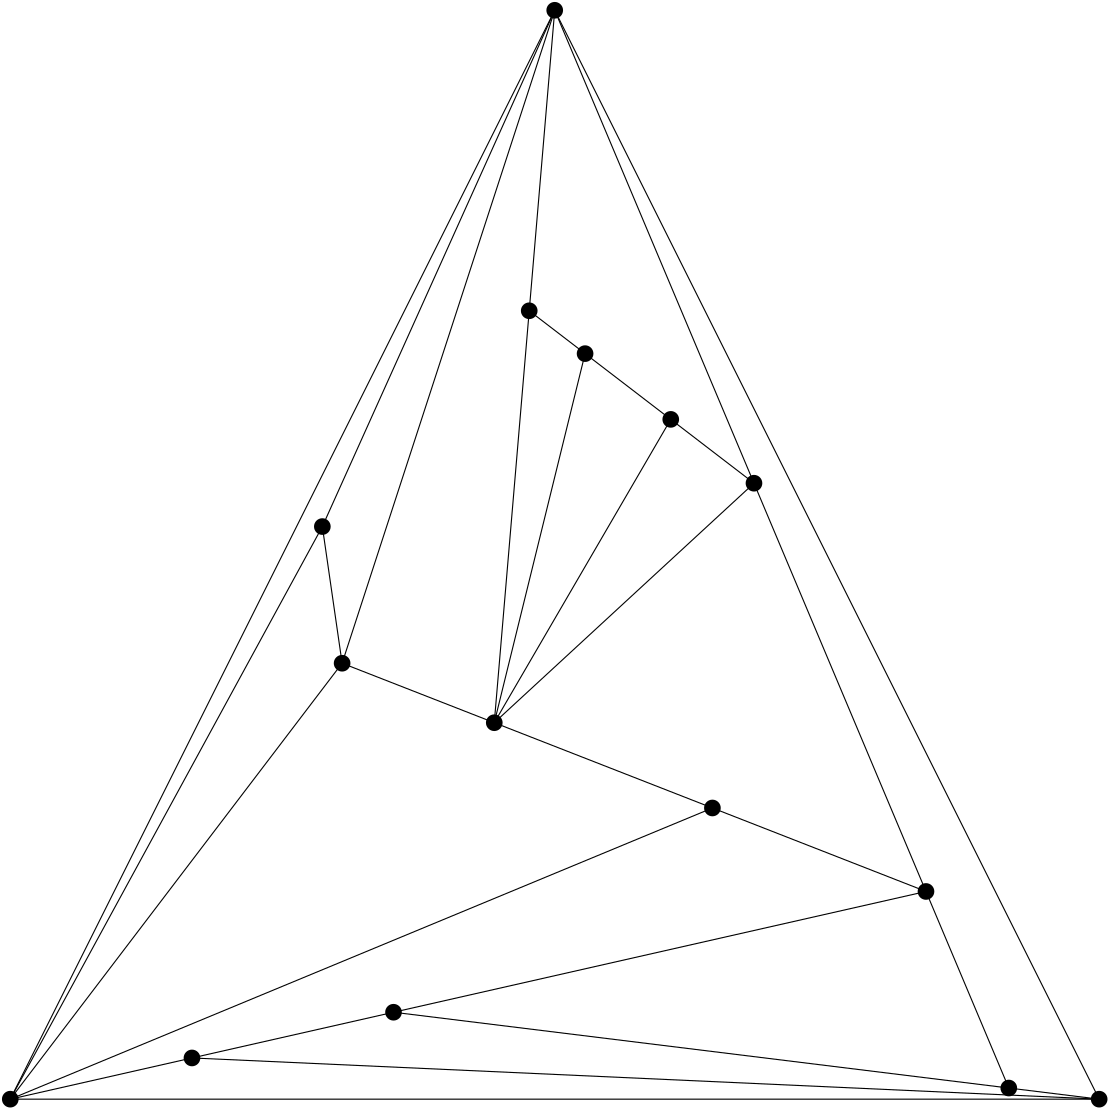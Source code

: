 <?xml version="1.0"?>
			<!DOCTYPE ipe SYSTEM "ipe.dtd">
			<ipe version="70005" creator="Ipe 7.1.4">
			<info created="D:20150825115823" modified="D:20150825115852"/>
					<ipestyle name="basic">
		<symbol name="arrow/arc(spx)">
		<path stroke="sym-stroke" fill="sym-stroke" pen="sym-pen">
		0 0 m
		-1 0.333 l
		-1 -0.333 l
		h
		</path>
		</symbol>
		<symbol name="arrow/farc(spx)">
		<path stroke="sym-stroke" fill="white" pen="sym-pen">
		0 0 m
		-1 0.333 l
		-1 -0.333 l
		h
		</path>
		</symbol>
		<symbol name="mark/circle(sx)" transformations="translations">
		<path fill="sym-stroke">
		0.6 0 0 0.6 0 0 e
		0.4 0 0 0.4 0 0 e
		</path>
		</symbol>
		<symbol name="mark/disk(sx)" transformations="translations">
		<path fill="sym-stroke">
		0.6 0 0 0.6 0 0 e
		</path>
		</symbol>
		<symbol name="mark/fdisk(sfx)" transformations="translations">
		<group>
		<path fill="sym-fill">
		0.5 0 0 0.5 0 0 e
		</path>
		<path fill="sym-stroke" fillrule="eofill">
		0.6 0 0 0.6 0 0 e
		0.4 0 0 0.4 0 0 e
		</path>
		</group>
		</symbol>
		<symbol name="mark/box(sx)" transformations="translations">
		<path fill="sym-stroke" fillrule="eofill">
		-0.6 -0.6 m
		0.6 -0.6 l
		0.6 0.6 l
		-0.6 0.6 l
		h
		-0.4 -0.4 m
		0.4 -0.4 l
		0.4 0.4 l
		-0.4 0.4 l
		h
		</path>
		</symbol>
		<symbol name="mark/square(sx)" transformations="translations">
		<path fill="sym-stroke">
		-0.6 -0.6 m
		0.6 -0.6 l
		0.6 0.6 l
		-0.6 0.6 l
		h
		</path>
		</symbol>
		<symbol name="mark/fsquare(sfx)" transformations="translations">
		<group>
		<path fill="sym-fill">
		-0.5 -0.5 m
		0.5 -0.5 l
		0.5 0.5 l
		-0.5 0.5 l
		h
		</path>
		<path fill="sym-stroke" fillrule="eofill">
		-0.6 -0.6 m
		0.6 -0.6 l
		0.6 0.6 l
		-0.6 0.6 l
		h
		-0.4 -0.4 m
		0.4 -0.4 l
		0.4 0.4 l
		-0.4 0.4 l
		h
		</path>
		</group>
		</symbol>
		<symbol name="mark/cross(sx)" transformations="translations">
		<group>
		<path fill="sym-stroke">
		-0.43 -0.57 m
		0.57 0.43 l
		0.43 0.57 l
		-0.57 -0.43 l
		h
		</path>
		<path fill="sym-stroke">
		-0.43 0.57 m
		0.57 -0.43 l
		0.43 -0.57 l
		-0.57 0.43 l
		h
		</path>
		</group>
		</symbol>
		<symbol name="arrow/fnormal(spx)">
		<path stroke="sym-stroke" fill="white" pen="sym-pen">
		0 0 m
		-1 0.333 l
		-1 -0.333 l
		h
		</path>
		</symbol>
		<symbol name="arrow/pointed(spx)">
		<path stroke="sym-stroke" fill="sym-stroke" pen="sym-pen">
		0 0 m
		-1 0.333 l
		-0.8 0 l
		-1 -0.333 l
		h
		</path>
		</symbol>
		<symbol name="arrow/fpointed(spx)">
		<path stroke="sym-stroke" fill="white" pen="sym-pen">
		0 0 m
		-1 0.333 l
		-0.8 0 l
		-1 -0.333 l
		h
		</path>
		</symbol>
		<symbol name="arrow/linear(spx)">
		<path stroke="sym-stroke" pen="sym-pen">
		-1 0.333 m
		0 0 l
		-1 -0.333 l
		</path>
		</symbol>
		<symbol name="arrow/fdouble(spx)">
		<path stroke="sym-stroke" fill="white" pen="sym-pen">
		0 0 m
		-1 0.333 l
		-1 -0.333 l
		h
		-1 0 m
		-2 0.333 l
		-2 -0.333 l
		h
		</path>
		</symbol>
		<symbol name="arrow/double(spx)">
		<path stroke="sym-stroke" fill="sym-stroke" pen="sym-pen">
		0 0 m
		-1 0.333 l
		-1 -0.333 l
		h
		-1 0 m
		-2 0.333 l
		-2 -0.333 l
		h
		</path>
		</symbol>
		<pen name="heavier" value="0.8"/>
		<pen name="fat" value="1.2"/>
		<pen name="ultrafat" value="2"/>
		<symbolsize name="large" value="5"/>
		<symbolsize name="small" value="2"/>
		<symbolsize name="tiny" value="1.1"/>
		<arrowsize name="large" value="10"/>
		<arrowsize name="small" value="5"/>
		<arrowsize name="tiny" value="3"/>
		<color name="red" value="1 0 0"/>
		<color name="green" value="0 1 0"/>
		<color name="blue" value="0 0 1"/>
		<color name="yellow" value="1 1 0"/>
		<color name="orange" value="1 0.647 0"/>
		<color name="gold" value="1 0.843 0"/>
		<color name="purple" value="0.627 0.125 0.941"/>
		<color name="gray" value="0.745"/>
		<color name="brown" value="0.647 0.165 0.165"/>
		<color name="navy" value="0 0 0.502"/>
		<color name="pink" value="1 0.753 0.796"/>
		<color name="seagreen" value="0.18 0.545 0.341"/>
		<color name="turquoise" value="0.251 0.878 0.816"/>
		<color name="violet" value="0.933 0.51 0.933"/>
		<color name="darkblue" value="0 0 0.545"/>
		<color name="darkcyan" value="0 0.545 0.545"/>
		<color name="darkgray" value="0.663"/>
		<color name="darkgreen" value="0 0.392 0"/>
		<color name="darkmagenta" value="0.545 0 0.545"/>
		<color name="darkorange" value="1 0.549 0"/>
		<color name="darkred" value="0.545 0 0"/>
		<color name="lightblue" value="0.678 0.847 0.902"/>
		<color name="lightcyan" value="0.878 1 1"/>
		<color name="lightgray" value="0.827"/>
		<color name="lightgreen" value="0.565 0.933 0.565"/>
		<color name="lightyellow" value="1 1 0.878"/>
		<dashstyle name="dashed" value="[4] 0"/>
		<dashstyle name="dotted" value="[1 3] 0"/>
		<dashstyle name="dash dotted" value="[4 2 1 2] 0"/>
		<dashstyle name="dash dot dotted" value="[4 2 1 2 1 2] 0"/>
		<textsize name="large" value="\large"/>
		<textsize name="Large" value="\Large"/>
		<textsize name="LARGE" value="\LARGE"/>
		<textsize name="huge" value="\huge"/>
		<textsize name="Huge" value="\Huge"/>
		<textsize name="small" value="\small"/>
		<textsize name="footnote" value="\footnotesize"/>
		<textsize name="tiny" value="\tiny"/>
		<textstyle name="center" begin="\begin{center}" end="\end{center}"/>
		<textstyle name="itemize" begin="\begin{itemize}" end="\end{itemize}"/>
		<textstyle name="item" begin="\begin{itemize}\item{}" end="\end{itemize}"/>
		<gridsize name="4 pts" value="4"/>
		<gridsize name="8 pts (~3 mm)" value="8"/>
		<gridsize name="16 pts (~6 mm)" value="16"/>
		<gridsize name="32 pts (~12 mm)" value="32"/>
		<gridsize name="10 pts (~3.5 mm)" value="10"/>
		<gridsize name="20 pts (~7 mm)" value="20"/>
		<gridsize name="14 pts (~5 mm)" value="14"/>
		<gridsize name="28 pts (~10 mm)" value="28"/>
		<gridsize name="56 pts (~20 mm)" value="56"/>
		<anglesize name="90 deg" value="90"/>
		<anglesize name="60 deg" value="60"/>
		<anglesize name="45 deg" value="45"/>
		<anglesize name="30 deg" value="30"/>
		<anglesize name="22.5 deg" value="22.5"/>
		<tiling name="falling" angle="-60" step="4" width="1"/>
		<tiling name="rising" angle="30" step="4" width="1"/>
		</ipestyle>
<page>
			<layer name="alpha"/>
			<layer name="beta"/>
			<view layers="alpha beta" active="alpha"/>
<path layer="beta" stroke="black">
429.653458541381 174.771467789754 m
352.767822713400 204.825473239125 l
</path>
<path layer="beta" stroke="black">
429.653458541381 174.771467789754 m
459.467417621138 104.007578987583 l
</path>
<path layer="beta" stroke="black">
429.653458541381 174.771467789754 m
367.731521836081 321.744133570469 l
</path>
<path layer="beta" stroke="black">
429.653458541381 174.771467789754 m
237.967041002995 131.293462559287 l
</path>
<path layer="beta" stroke="black">
286.820944395219 383.821142751660 m
274.237678873025 235.522304259669 l
</path>
<path layer="beta" stroke="black">
286.820944395219 383.821142751660 m
296.000000000006 492.000000000000 l
</path>
<path layer="beta" stroke="black">
286.820944395219 383.821142751660 m
306.930784607435 368.392273313688 l
</path>
<path layer="beta" stroke="black">
274.237678873025 235.522304259669 m
352.767822713400 204.825473239125 l
</path>
<path layer="beta" stroke="black">
274.237678873025 235.522304259669 m
367.731521836081 321.744133570469 l
</path>
<path layer="beta" stroke="black">
274.237678873025 235.522304259669 m
337.774692348971 344.727906989586 l
</path>
<path layer="beta" stroke="black">
274.237678873025 235.522304259669 m
219.461068819344 256.934061076439 l
</path>
<path layer="beta" stroke="black">
274.237678873025 235.522304259669 m
306.930784607435 368.392273313688 l
</path>
<path layer="beta" stroke="black">
352.767822713400 204.825473239125 m
100.000000000000 100.000000000006 l
</path>
<path layer="beta" stroke="black">
459.467417621138 104.007578987583 m
492.000000000000 100.000000000000 l
</path>
<path layer="beta" stroke="black">
459.467417621138 104.007578987583 m
237.967041002995 131.293462559287 l
</path>
<path layer="beta" stroke="black">
367.731521836081 321.744133570469 m
337.774692348971 344.727906989586 l
</path>
<path layer="beta" stroke="black">
367.731521836081 321.744133570469 m
296.000000000006 492.000000000000 l
</path>
<path layer="beta" stroke="black">
337.774692348971 344.727906989586 m
306.930784607435 368.392273313688 l
</path>
<path layer="beta" stroke="black">
492.000000000000 100.000000000000 m
296.000000000006 492.000000000000 l
</path>
<path layer="beta" stroke="black">
492.000000000000 100.000000000000 m
165.410987538213 114.836415093146 l
</path>
<path layer="beta" stroke="black">
492.000000000000 100.000000000000 m
100.000000000000 100.000000000006 l
</path>
<path layer="beta" stroke="black">
296.000000000006 492.000000000000 m
219.461068819344 256.934061076439 l
</path>
<path layer="beta" stroke="black">
296.000000000006 492.000000000000 m
212.343389256438 306.137471076146 l
</path>
<path layer="beta" stroke="black">
296.000000000006 492.000000000000 m
100.000000000000 100.000000000006 l
</path>
<path layer="beta" stroke="black">
165.410987538213 114.836415093146 m
237.967041002995 131.293462559287 l
</path>
<path layer="beta" stroke="black">
165.410987538213 114.836415093146 m
100.000000000000 100.000000000006 l
</path>
<path layer="beta" stroke="black">
219.461068819344 256.934061076439 m
212.343389256438 306.137471076146 l
</path>
<path layer="beta" stroke="black">
219.461068819344 256.934061076439 m
100.000000000000 100.000000000006 l
</path>
<path layer="beta" stroke="black">
212.343389256438 306.137471076146 m
100.000000000000 100.000000000006 l
</path>
<use layer="alpha" name="mark/disk(sx)" pos="429.653458541381 174.771467789754" size="large" stroke="black"/>
<use layer="alpha" name="mark/disk(sx)" pos="286.820944395219 383.821142751660" size="large" stroke="black"/>
<use layer="alpha" name="mark/disk(sx)" pos="274.237678873025 235.522304259669" size="large" stroke="black"/>
<use layer="alpha" name="mark/disk(sx)" pos="352.767822713400 204.825473239125" size="large" stroke="black"/>
<use layer="alpha" name="mark/disk(sx)" pos="459.467417621138 104.007578987583" size="large" stroke="black"/>
<use layer="alpha" name="mark/disk(sx)" pos="367.731521836081 321.744133570469" size="large" stroke="black"/>
<use layer="alpha" name="mark/disk(sx)" pos="337.774692348971 344.727906989586" size="large" stroke="black"/>
<use layer="alpha" name="mark/disk(sx)" pos="492.000000000000 100.000000000000" size="large" stroke="black"/>
<use layer="alpha" name="mark/disk(sx)" pos="296.000000000006 492.000000000000" size="large" stroke="black"/>
<use layer="alpha" name="mark/disk(sx)" pos="165.410987538213 114.836415093146" size="large" stroke="black"/>
<use layer="alpha" name="mark/disk(sx)" pos="219.461068819344 256.934061076439" size="large" stroke="black"/>
<use layer="alpha" name="mark/disk(sx)" pos="212.343389256438 306.137471076146" size="large" stroke="black"/>
<use layer="alpha" name="mark/disk(sx)" pos="237.967041002995 131.293462559287" size="large" stroke="black"/>
<use layer="alpha" name="mark/disk(sx)" pos="100.000000000000 100.000000000006" size="large" stroke="black"/>
<use layer="alpha" name="mark/disk(sx)" pos="306.930784607435 368.392273313688" size="large" stroke="black"/>
</page>
</ipe>